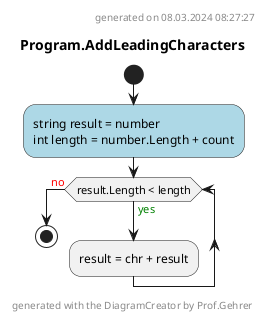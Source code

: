 @startuml Program.AddLeadingCharacters
header
generated on 08.03.2024 08:27:27
end header
title Program.AddLeadingCharacters
start
#LightBlue:string result = number
int length = number.Length + count;
while (result.Length < length) is (<color:green>yes)
    :result = chr + result;
endwhile (<color:red>no)
footer
generated with the DiagramCreator by Prof.Gehrer
end footer
stop
@enduml
